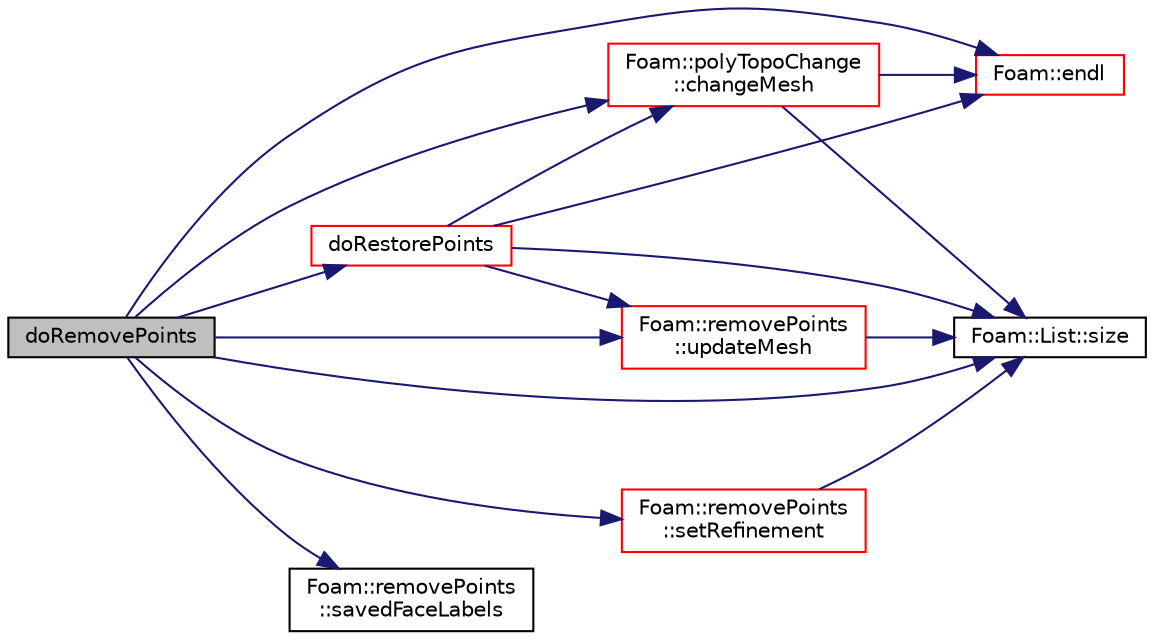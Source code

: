digraph "doRemovePoints"
{
  bgcolor="transparent";
  edge [fontname="Helvetica",fontsize="10",labelfontname="Helvetica",labelfontsize="10"];
  node [fontname="Helvetica",fontsize="10",shape=record];
  rankdir="LR";
  Node1 [label="doRemovePoints",height=0.2,width=0.4,color="black", fillcolor="grey75", style="filled", fontcolor="black"];
  Node1 -> Node2 [color="midnightblue",fontsize="10",style="solid",fontname="Helvetica"];
  Node2 [label="Foam::polyTopoChange\l::changeMesh",height=0.2,width=0.4,color="red",URL="$a01976.html#a1b105b13373ba9f1c7685f873b250cf2",tooltip="Inplace changes mesh without change of patches. "];
  Node2 -> Node3 [color="midnightblue",fontsize="10",style="solid",fontname="Helvetica"];
  Node3 [label="Foam::endl",height=0.2,width=0.4,color="red",URL="$a10887.html#a2db8fe02a0d3909e9351bb4275b23ce4",tooltip="Add newline and flush stream. "];
  Node2 -> Node4 [color="midnightblue",fontsize="10",style="solid",fontname="Helvetica"];
  Node4 [label="Foam::List::size",height=0.2,width=0.4,color="black",URL="$a01392.html#a8a5f6fa29bd4b500caf186f60245b384",tooltip="Override size to be inconsistent with allocated storage. "];
  Node1 -> Node5 [color="midnightblue",fontsize="10",style="solid",fontname="Helvetica"];
  Node5 [label="doRestorePoints",height=0.2,width=0.4,color="red",URL="$a01504.html#a53184ae27cf1ac7a736faed4abf1c9d6"];
  Node5 -> Node2 [color="midnightblue",fontsize="10",style="solid",fontname="Helvetica"];
  Node5 -> Node6 [color="midnightblue",fontsize="10",style="solid",fontname="Helvetica"];
  Node6 [label="Foam::removePoints\l::updateMesh",height=0.2,width=0.4,color="red",URL="$a02213.html#ad57565956fd4064299f4bd3c4eebb1d4",tooltip="Force recalculation of locally stored data on topological change. "];
  Node6 -> Node4 [color="midnightblue",fontsize="10",style="solid",fontname="Helvetica"];
  Node5 -> Node4 [color="midnightblue",fontsize="10",style="solid",fontname="Helvetica"];
  Node5 -> Node3 [color="midnightblue",fontsize="10",style="solid",fontname="Helvetica"];
  Node1 -> Node3 [color="midnightblue",fontsize="10",style="solid",fontname="Helvetica"];
  Node1 -> Node7 [color="midnightblue",fontsize="10",style="solid",fontname="Helvetica"];
  Node7 [label="Foam::removePoints\l::savedFaceLabels",height=0.2,width=0.4,color="black",URL="$a02213.html#ad2ea03df0d9fe385019d459db4e2c6f8",tooltip="If undoable: affected face labels. Already restored faces. "];
  Node1 -> Node8 [color="midnightblue",fontsize="10",style="solid",fontname="Helvetica"];
  Node8 [label="Foam::removePoints\l::setRefinement",height=0.2,width=0.4,color="red",URL="$a02213.html#a9e4bbed42eb828caa39cf0e1c437bb88",tooltip="Play commands into polyTopoChange to remove points. Gets. "];
  Node8 -> Node4 [color="midnightblue",fontsize="10",style="solid",fontname="Helvetica"];
  Node1 -> Node4 [color="midnightblue",fontsize="10",style="solid",fontname="Helvetica"];
  Node1 -> Node6 [color="midnightblue",fontsize="10",style="solid",fontname="Helvetica"];
}
